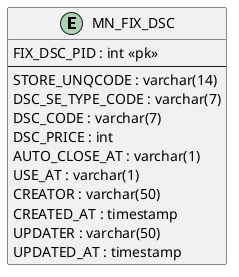 @startuml

left to right direction

entity "MN_FIX_DSC" as mnGiftCard {
  FIX_DSC_PID : int <<pk>>
  --
  STORE_UNQCODE : varchar(14)
  DSC_SE_TYPE_CODE : varchar(7)
  DSC_CODE : varchar(7)
  DSC_PRICE : int
  AUTO_CLOSE_AT : varchar(1)
  USE_AT : varchar(1)
  CREATOR : varchar(50)
  CREATED_AT : timestamp
  UPDATER : varchar(50)
  UPDATED_AT : timestamp
}

@enduml